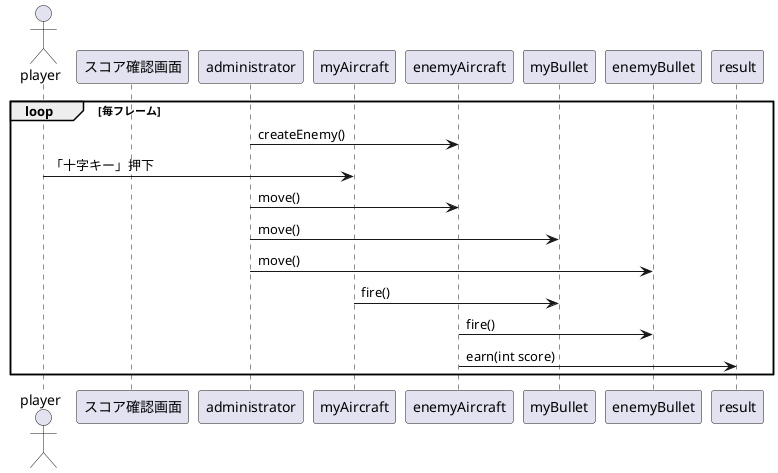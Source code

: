 @startuml
actor player
participant スコア確認画面
participant administrator
participant myAircraft
participant enemyAircraft
participant myBullet
participant enemyBullet
loop 毎フレーム
administrator -> enemyAircraft: createEnemy()
player -> myAircraft: 「十字キー」押下

administrator -> enemyAircraft: move() 
administrator -> myBullet: move()
administrator -> enemyBullet: move()

myAircraft -> myBullet: fire()
enemyAircraft -> enemyBullet: fire()

enemyAircraft -> result: earn(int score)

end

participant result


@enduml